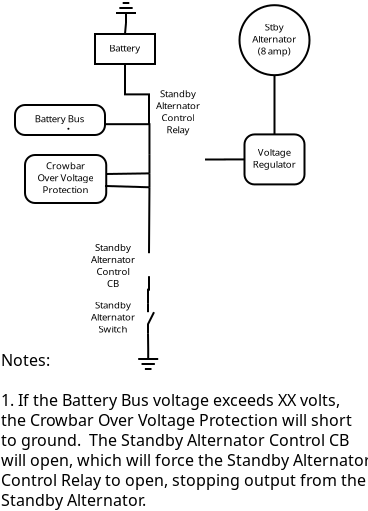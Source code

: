 <?xml version="1.0" encoding="UTF-8"?>
<dia:diagram xmlns:dia="http://www.lysator.liu.se/~alla/dia/">
  <dia:layer name="Background" visible="true">
    <dia:group>
      <dia:object type="Standard - Ellipse" version="0" id="O0">
        <dia:attribute name="obj_pos">
          <dia:point val="13.225,2.009"/>
        </dia:attribute>
        <dia:attribute name="obj_bb">
          <dia:rectangle val="13.175,1.959;16.775,5.559"/>
        </dia:attribute>
        <dia:attribute name="elem_corner">
          <dia:point val="13.225,2.009"/>
        </dia:attribute>
        <dia:attribute name="elem_width">
          <dia:real val="3.5"/>
        </dia:attribute>
        <dia:attribute name="elem_height">
          <dia:real val="3.5"/>
        </dia:attribute>
      </dia:object>
      <dia:object type="Standard - Text" version="0" id="O1">
        <dia:attribute name="obj_pos">
          <dia:point val="14.967,3.275"/>
        </dia:attribute>
        <dia:attribute name="obj_bb">
          <dia:rectangle val="13.742,2.775;16.192,4.725"/>
        </dia:attribute>
        <dia:attribute name="text">
          <dia:composite type="text">
            <dia:attribute name="string">
              <dia:string>#Stby
Alternator
(8 amp)#</dia:string>
            </dia:attribute>
            <dia:attribute name="font">
              <dia:font family="sans" style="0" name="Helvetica"/>
            </dia:attribute>
            <dia:attribute name="height">
              <dia:real val="0.6"/>
            </dia:attribute>
            <dia:attribute name="pos">
              <dia:point val="14.967,3.275"/>
            </dia:attribute>
            <dia:attribute name="color">
              <dia:color val="#000000"/>
            </dia:attribute>
            <dia:attribute name="alignment">
              <dia:enum val="1"/>
            </dia:attribute>
          </dia:composite>
        </dia:attribute>
      </dia:object>
    </dia:group>
    <dia:group>
      <dia:object type="Standard - Box" version="0" id="O2">
        <dia:attribute name="obj_pos">
          <dia:point val="13.475,8.471"/>
        </dia:attribute>
        <dia:attribute name="obj_bb">
          <dia:rectangle val="13.425,8.421;16.525,11.021"/>
        </dia:attribute>
        <dia:attribute name="elem_corner">
          <dia:point val="13.475,8.471"/>
        </dia:attribute>
        <dia:attribute name="elem_width">
          <dia:real val="3"/>
        </dia:attribute>
        <dia:attribute name="elem_height">
          <dia:real val="2.5"/>
        </dia:attribute>
        <dia:attribute name="show_background">
          <dia:boolean val="true"/>
        </dia:attribute>
        <dia:attribute name="corner_radius">
          <dia:real val="0.5"/>
        </dia:attribute>
      </dia:object>
      <dia:object type="Standard - Text" version="0" id="O3">
        <dia:attribute name="obj_pos">
          <dia:point val="14.967,9.538"/>
        </dia:attribute>
        <dia:attribute name="obj_bb">
          <dia:rectangle val="13.817,9.038;16.117,10.388"/>
        </dia:attribute>
        <dia:attribute name="text">
          <dia:composite type="text">
            <dia:attribute name="string">
              <dia:string>#Voltage
Regulator#</dia:string>
            </dia:attribute>
            <dia:attribute name="font">
              <dia:font family="sans" style="0" name="Helvetica"/>
            </dia:attribute>
            <dia:attribute name="height">
              <dia:real val="0.6"/>
            </dia:attribute>
            <dia:attribute name="pos">
              <dia:point val="14.967,9.538"/>
            </dia:attribute>
            <dia:attribute name="color">
              <dia:color val="#000000"/>
            </dia:attribute>
            <dia:attribute name="alignment">
              <dia:enum val="1"/>
            </dia:attribute>
          </dia:composite>
        </dia:attribute>
      </dia:object>
    </dia:group>
    <dia:object type="Standard - ZigZagLine" version="0" id="O4">
      <dia:attribute name="obj_pos">
        <dia:point val="14.975,5.509"/>
      </dia:attribute>
      <dia:attribute name="obj_bb">
        <dia:rectangle val="14.925,5.509;15.025,8.542"/>
      </dia:attribute>
      <dia:attribute name="orth_points">
        <dia:point val="14.975,5.509"/>
        <dia:point val="14.975,5.509"/>
        <dia:point val="14.975,8.471"/>
        <dia:point val="14.975,8.471"/>
      </dia:attribute>
      <dia:attribute name="orth_orient">
        <dia:enum val="0"/>
        <dia:enum val="1"/>
        <dia:enum val="0"/>
      </dia:attribute>
      <dia:connections>
        <dia:connection handle="0" to="O0" connection="6"/>
        <dia:connection handle="1" to="O2" connection="1"/>
      </dia:connections>
    </dia:object>
    <dia:object type="Standard - ZigZagLine" version="0" id="O5">
      <dia:attribute name="obj_pos">
        <dia:point val="11.501,9.725"/>
      </dia:attribute>
      <dia:attribute name="obj_bb">
        <dia:rectangle val="11.451,9.671;13.525,9.775"/>
      </dia:attribute>
      <dia:attribute name="orth_points">
        <dia:point val="11.501,9.725"/>
        <dia:point val="12.488,9.725"/>
        <dia:point val="12.488,9.721"/>
        <dia:point val="13.475,9.721"/>
      </dia:attribute>
      <dia:attribute name="orth_orient">
        <dia:enum val="0"/>
        <dia:enum val="1"/>
        <dia:enum val="0"/>
      </dia:attribute>
      <dia:connections>
        <dia:connection handle="0" to="O17" connection="3"/>
        <dia:connection handle="1" to="O2" connection="3"/>
      </dia:connections>
    </dia:object>
    <dia:group>
      <dia:object type="Standard - Box" version="0" id="O6">
        <dia:attribute name="obj_pos">
          <dia:point val="6,3.45"/>
        </dia:attribute>
        <dia:attribute name="obj_bb">
          <dia:rectangle val="5.95,3.4;9.05,5"/>
        </dia:attribute>
        <dia:attribute name="elem_corner">
          <dia:point val="6,3.45"/>
        </dia:attribute>
        <dia:attribute name="elem_width">
          <dia:real val="3"/>
        </dia:attribute>
        <dia:attribute name="elem_height">
          <dia:real val="1.5"/>
        </dia:attribute>
        <dia:attribute name="show_background">
          <dia:boolean val="true"/>
        </dia:attribute>
      </dia:object>
      <dia:object type="Standard - Text" version="0" id="O7">
        <dia:attribute name="obj_pos">
          <dia:point val="7.492,4.325"/>
        </dia:attribute>
        <dia:attribute name="obj_bb">
          <dia:rectangle val="6.592,3.825;8.392,4.575"/>
        </dia:attribute>
        <dia:attribute name="text">
          <dia:composite type="text">
            <dia:attribute name="string">
              <dia:string>#Battery#</dia:string>
            </dia:attribute>
            <dia:attribute name="font">
              <dia:font family="sans" style="0" name="Helvetica"/>
            </dia:attribute>
            <dia:attribute name="height">
              <dia:real val="0.6"/>
            </dia:attribute>
            <dia:attribute name="pos">
              <dia:point val="7.492,4.325"/>
            </dia:attribute>
            <dia:attribute name="color">
              <dia:color val="#000000"/>
            </dia:attribute>
            <dia:attribute name="alignment">
              <dia:enum val="1"/>
            </dia:attribute>
          </dia:composite>
        </dia:attribute>
      </dia:object>
    </dia:group>
    <dia:group>
      <dia:object type="Standard - Box" version="0" id="O8">
        <dia:attribute name="obj_pos">
          <dia:point val="2,7"/>
        </dia:attribute>
        <dia:attribute name="obj_bb">
          <dia:rectangle val="1.95,6.95;6.55,8.55"/>
        </dia:attribute>
        <dia:attribute name="elem_corner">
          <dia:point val="2,7"/>
        </dia:attribute>
        <dia:attribute name="elem_width">
          <dia:real val="4.5"/>
        </dia:attribute>
        <dia:attribute name="elem_height">
          <dia:real val="1.5"/>
        </dia:attribute>
        <dia:attribute name="show_background">
          <dia:boolean val="true"/>
        </dia:attribute>
        <dia:attribute name="corner_radius">
          <dia:real val="0.5"/>
        </dia:attribute>
      </dia:object>
      <dia:object type="Standard - Text" version="0" id="O9">
        <dia:attribute name="obj_pos">
          <dia:point val="4.242,7.867"/>
        </dia:attribute>
        <dia:attribute name="obj_bb">
          <dia:rectangle val="2.817,7.367;5.667,8.117"/>
        </dia:attribute>
        <dia:attribute name="text">
          <dia:composite type="text">
            <dia:attribute name="string">
              <dia:string>#Battery Bus#</dia:string>
            </dia:attribute>
            <dia:attribute name="font">
              <dia:font family="sans" style="0" name="Helvetica"/>
            </dia:attribute>
            <dia:attribute name="height">
              <dia:real val="0.6"/>
            </dia:attribute>
            <dia:attribute name="pos">
              <dia:point val="4.242,7.867"/>
            </dia:attribute>
            <dia:attribute name="color">
              <dia:color val="#000000"/>
            </dia:attribute>
            <dia:attribute name="alignment">
              <dia:enum val="1"/>
            </dia:attribute>
          </dia:composite>
        </dia:attribute>
      </dia:object>
    </dia:group>
    <dia:object type="Circuit - Ground" version="0" id="O10">
      <dia:attribute name="obj_pos">
        <dia:point val="7.05,1.9"/>
      </dia:attribute>
      <dia:attribute name="obj_bb">
        <dia:rectangle val="7.05,1.85;8.05,2.9"/>
      </dia:attribute>
      <dia:attribute name="elem_corner">
        <dia:point val="7.05,1.9"/>
      </dia:attribute>
      <dia:attribute name="elem_width">
        <dia:real val="1"/>
      </dia:attribute>
      <dia:attribute name="elem_height">
        <dia:real val="1"/>
      </dia:attribute>
      <dia:attribute name="line_width">
        <dia:real val="0.1"/>
      </dia:attribute>
      <dia:attribute name="line_colour">
        <dia:color val="#000000"/>
      </dia:attribute>
      <dia:attribute name="fill_colour">
        <dia:color val="#ffffff"/>
      </dia:attribute>
      <dia:attribute name="show_background">
        <dia:boolean val="true"/>
      </dia:attribute>
      <dia:attribute name="line_style">
        <dia:enum val="0"/>
        <dia:real val="1"/>
      </dia:attribute>
      <dia:attribute name="flip_horizontal">
        <dia:boolean val="false"/>
      </dia:attribute>
      <dia:attribute name="flip_vertical">
        <dia:boolean val="true"/>
      </dia:attribute>
    </dia:object>
    <dia:object type="Standard - Line" version="0" id="O11">
      <dia:attribute name="obj_pos">
        <dia:point val="7.5,3.45"/>
      </dia:attribute>
      <dia:attribute name="obj_bb">
        <dia:rectangle val="7.446,2.846;7.604,3.504"/>
      </dia:attribute>
      <dia:attribute name="conn_endpoints">
        <dia:point val="7.5,3.45"/>
        <dia:point val="7.55,2.9"/>
      </dia:attribute>
      <dia:attribute name="numcp">
        <dia:int val="1"/>
      </dia:attribute>
      <dia:connections>
        <dia:connection handle="0" to="O6" connection="1"/>
        <dia:connection handle="1" to="O10" connection="0"/>
      </dia:connections>
    </dia:object>
    <dia:object type="Electric - connpoint" version="0" id="O12">
      <dia:attribute name="obj_pos">
        <dia:point val="4.162,7.679"/>
      </dia:attribute>
      <dia:attribute name="obj_bb">
        <dia:rectangle val="4.127,7.644;5.215,8.731"/>
      </dia:attribute>
      <dia:attribute name="elem_corner">
        <dia:point val="4.162,7.679"/>
      </dia:attribute>
      <dia:attribute name="elem_width">
        <dia:real val="1.017"/>
      </dia:attribute>
      <dia:attribute name="elem_height">
        <dia:real val="1.017"/>
      </dia:attribute>
      <dia:attribute name="line_width">
        <dia:real val="0.1"/>
      </dia:attribute>
      <dia:attribute name="line_colour">
        <dia:color val="#000000"/>
      </dia:attribute>
      <dia:attribute name="fill_colour">
        <dia:color val="#ffffff"/>
      </dia:attribute>
      <dia:attribute name="show_background">
        <dia:boolean val="true"/>
      </dia:attribute>
      <dia:attribute name="line_style">
        <dia:enum val="0"/>
        <dia:real val="1"/>
      </dia:attribute>
      <dia:attribute name="flip_horizontal">
        <dia:boolean val="false"/>
      </dia:attribute>
      <dia:attribute name="flip_vertical">
        <dia:boolean val="false"/>
      </dia:attribute>
    </dia:object>
    <dia:object type="Standard - ZigZagLine" version="0" id="O13">
      <dia:attribute name="obj_pos">
        <dia:point val="6.5,7.75"/>
      </dia:attribute>
      <dia:attribute name="obj_bb">
        <dia:rectangle val="6.45,7.7;8.773,9.543"/>
      </dia:attribute>
      <dia:attribute name="orth_points">
        <dia:point val="6.5,7.75"/>
        <dia:point val="6.5,7.959"/>
        <dia:point val="8.723,7.959"/>
        <dia:point val="8.723,9.493"/>
      </dia:attribute>
      <dia:attribute name="orth_orient">
        <dia:enum val="1"/>
        <dia:enum val="0"/>
        <dia:enum val="1"/>
      </dia:attribute>
      <dia:attribute name="autorouting">
        <dia:boolean val="false"/>
      </dia:attribute>
      <dia:connections>
        <dia:connection handle="0" to="O8" connection="4"/>
        <dia:connection handle="1" to="O17" connection="2"/>
      </dia:connections>
    </dia:object>
    <dia:object type="Standard - ZigZagLine" version="0" id="O14">
      <dia:attribute name="obj_pos">
        <dia:point val="7.5,4.95"/>
      </dia:attribute>
      <dia:attribute name="obj_bb">
        <dia:rectangle val="7.45,4.9;8.75,8.037"/>
      </dia:attribute>
      <dia:attribute name="orth_points">
        <dia:point val="7.5,4.95"/>
        <dia:point val="7.5,6.469"/>
        <dia:point val="8.7,6.469"/>
        <dia:point val="8.7,7.987"/>
      </dia:attribute>
      <dia:attribute name="orth_orient">
        <dia:enum val="1"/>
        <dia:enum val="0"/>
        <dia:enum val="1"/>
      </dia:attribute>
      <dia:connections>
        <dia:connection handle="0" to="O6" connection="6"/>
      </dia:connections>
    </dia:object>
    <dia:group>
      <dia:object type="Electric - vcontact_o" version="0" id="O15">
        <dia:attribute name="obj_pos">
          <dia:point val="7.9,16.909"/>
        </dia:attribute>
        <dia:attribute name="obj_bb">
          <dia:rectangle val="7.825,16.873;9.435,18.444"/>
        </dia:attribute>
        <dia:attribute name="elem_corner">
          <dia:point val="7.9,16.909"/>
        </dia:attribute>
        <dia:attribute name="elem_width">
          <dia:real val="1.5"/>
        </dia:attribute>
        <dia:attribute name="elem_height">
          <dia:real val="1.5"/>
        </dia:attribute>
        <dia:attribute name="line_width">
          <dia:real val="0.1"/>
        </dia:attribute>
        <dia:attribute name="line_colour">
          <dia:color val="#000000"/>
        </dia:attribute>
        <dia:attribute name="fill_colour">
          <dia:color val="#ffffff"/>
        </dia:attribute>
        <dia:attribute name="show_background">
          <dia:boolean val="true"/>
        </dia:attribute>
        <dia:attribute name="line_style">
          <dia:enum val="0"/>
          <dia:real val="1"/>
        </dia:attribute>
        <dia:attribute name="text">
          <dia:composite type="text">
            <dia:attribute name="string">
              <dia:string>##</dia:string>
            </dia:attribute>
            <dia:attribute name="font">
              <dia:font family="sans" style="0" name="Helvetica"/>
            </dia:attribute>
            <dia:attribute name="height">
              <dia:real val="0.8"/>
            </dia:attribute>
            <dia:attribute name="pos">
              <dia:point val="7.825,17.909"/>
            </dia:attribute>
            <dia:attribute name="color">
              <dia:color val="#000000"/>
            </dia:attribute>
            <dia:attribute name="alignment">
              <dia:enum val="1"/>
            </dia:attribute>
          </dia:composite>
        </dia:attribute>
        <dia:attribute name="flip_horizontal">
          <dia:boolean val="false"/>
        </dia:attribute>
        <dia:attribute name="flip_vertical">
          <dia:boolean val="false"/>
        </dia:attribute>
      </dia:object>
      <dia:object type="Standard - Text" version="0" id="O16">
        <dia:attribute name="obj_pos">
          <dia:point val="6.9,17.175"/>
        </dia:attribute>
        <dia:attribute name="obj_bb">
          <dia:rectangle val="5.675,16.675;8.125,18.625"/>
        </dia:attribute>
        <dia:attribute name="text">
          <dia:composite type="text">
            <dia:attribute name="string">
              <dia:string>#Standby
Alternator
Switch#</dia:string>
            </dia:attribute>
            <dia:attribute name="font">
              <dia:font family="sans" style="0" name="Helvetica"/>
            </dia:attribute>
            <dia:attribute name="height">
              <dia:real val="0.6"/>
            </dia:attribute>
            <dia:attribute name="pos">
              <dia:point val="6.9,17.175"/>
            </dia:attribute>
            <dia:attribute name="color">
              <dia:color val="#000000"/>
            </dia:attribute>
            <dia:attribute name="alignment">
              <dia:enum val="1"/>
            </dia:attribute>
          </dia:composite>
        </dia:attribute>
      </dia:object>
    </dia:group>
    <dia:group>
      <dia:object type="Circuit - Relay" version="0" id="O17">
        <dia:attribute name="obj_pos">
          <dia:point val="6.05,6.959"/>
        </dia:attribute>
        <dia:attribute name="obj_bb">
          <dia:rectangle val="6.05,6.959;11.501,11.626"/>
        </dia:attribute>
        <dia:attribute name="elem_corner">
          <dia:point val="6.05,6.959"/>
        </dia:attribute>
        <dia:attribute name="elem_width">
          <dia:real val="5.451"/>
        </dia:attribute>
        <dia:attribute name="elem_height">
          <dia:real val="4.618"/>
        </dia:attribute>
        <dia:attribute name="line_width">
          <dia:real val="0.1"/>
        </dia:attribute>
        <dia:attribute name="line_colour">
          <dia:color val="#000000"/>
        </dia:attribute>
        <dia:attribute name="fill_colour">
          <dia:color val="#ffffff"/>
        </dia:attribute>
        <dia:attribute name="show_background">
          <dia:boolean val="true"/>
        </dia:attribute>
        <dia:attribute name="line_style">
          <dia:enum val="0"/>
          <dia:real val="1"/>
        </dia:attribute>
        <dia:attribute name="flip_horizontal">
          <dia:boolean val="false"/>
        </dia:attribute>
        <dia:attribute name="flip_vertical">
          <dia:boolean val="false"/>
        </dia:attribute>
      </dia:object>
      <dia:object type="Standard - Text" version="0" id="O18">
        <dia:attribute name="obj_pos">
          <dia:point val="10.145,6.609"/>
        </dia:attribute>
        <dia:attribute name="obj_bb">
          <dia:rectangle val="8.92,6.109;11.37,8.659"/>
        </dia:attribute>
        <dia:attribute name="text">
          <dia:composite type="text">
            <dia:attribute name="string">
              <dia:string>#Standby
Alternator
Control
Relay#</dia:string>
            </dia:attribute>
            <dia:attribute name="font">
              <dia:font family="sans" style="0" name="Helvetica"/>
            </dia:attribute>
            <dia:attribute name="height">
              <dia:real val="0.6"/>
            </dia:attribute>
            <dia:attribute name="pos">
              <dia:point val="10.145,6.609"/>
            </dia:attribute>
            <dia:attribute name="color">
              <dia:color val="#000000"/>
            </dia:attribute>
            <dia:attribute name="alignment">
              <dia:enum val="1"/>
            </dia:attribute>
          </dia:composite>
        </dia:attribute>
      </dia:object>
    </dia:group>
    <dia:object type="Standard - Line" version="0" id="O19">
      <dia:attribute name="obj_pos">
        <dia:point val="8.723,9.493"/>
      </dia:attribute>
      <dia:attribute name="obj_bb">
        <dia:rectangle val="8.673,9.443;8.773,10.469"/>
      </dia:attribute>
      <dia:attribute name="conn_endpoints">
        <dia:point val="8.723,9.493"/>
        <dia:point val="8.723,10.419"/>
      </dia:attribute>
      <dia:attribute name="numcp">
        <dia:int val="1"/>
      </dia:attribute>
      <dia:connections>
        <dia:connection handle="0" to="O17" connection="2"/>
        <dia:connection handle="1" to="O17" connection="0"/>
      </dia:connections>
    </dia:object>
    <dia:object type="Circuit - Ground" version="0" id="O20">
      <dia:attribute name="obj_pos">
        <dia:point val="8.16,19.2"/>
      </dia:attribute>
      <dia:attribute name="obj_bb">
        <dia:rectangle val="8.16,19.2;9.16,20.25"/>
      </dia:attribute>
      <dia:attribute name="elem_corner">
        <dia:point val="8.16,19.2"/>
      </dia:attribute>
      <dia:attribute name="elem_width">
        <dia:real val="1"/>
      </dia:attribute>
      <dia:attribute name="elem_height">
        <dia:real val="1"/>
      </dia:attribute>
      <dia:attribute name="line_width">
        <dia:real val="0.1"/>
      </dia:attribute>
      <dia:attribute name="line_colour">
        <dia:color val="#000000"/>
      </dia:attribute>
      <dia:attribute name="fill_colour">
        <dia:color val="#ffffff"/>
      </dia:attribute>
      <dia:attribute name="show_background">
        <dia:boolean val="true"/>
      </dia:attribute>
      <dia:attribute name="line_style">
        <dia:enum val="0"/>
        <dia:real val="1"/>
      </dia:attribute>
      <dia:attribute name="flip_horizontal">
        <dia:boolean val="false"/>
      </dia:attribute>
      <dia:attribute name="flip_vertical">
        <dia:boolean val="false"/>
      </dia:attribute>
    </dia:object>
    <dia:object type="Standard - ZigZagLine" version="0" id="O21">
      <dia:attribute name="obj_pos">
        <dia:point val="8.7,15.559"/>
      </dia:attribute>
      <dia:attribute name="obj_bb">
        <dia:rectangle val="8.6,15.509;8.75,16.959"/>
      </dia:attribute>
      <dia:attribute name="orth_points">
        <dia:point val="8.7,15.559"/>
        <dia:point val="8.7,16.234"/>
        <dia:point val="8.65,16.234"/>
        <dia:point val="8.65,16.909"/>
      </dia:attribute>
      <dia:attribute name="orth_orient">
        <dia:enum val="1"/>
        <dia:enum val="0"/>
        <dia:enum val="1"/>
      </dia:attribute>
      <dia:connections>
        <dia:connection handle="0" to="O23" connection="1"/>
        <dia:connection handle="1" to="O15" connection="0"/>
      </dia:connections>
    </dia:object>
    <dia:object type="Standard - Line" version="0" id="O22">
      <dia:attribute name="obj_pos">
        <dia:point val="8.65,18.409"/>
      </dia:attribute>
      <dia:attribute name="obj_bb">
        <dia:rectangle val="8.599,18.358;8.711,19.251"/>
      </dia:attribute>
      <dia:attribute name="conn_endpoints">
        <dia:point val="8.65,18.409"/>
        <dia:point val="8.66,19.2"/>
      </dia:attribute>
      <dia:attribute name="numcp">
        <dia:int val="1"/>
      </dia:attribute>
      <dia:connections>
        <dia:connection handle="0" to="O15" connection="1"/>
        <dia:connection handle="1" to="O20" connection="0"/>
      </dia:connections>
    </dia:object>
    <dia:group>
      <dia:object type="Circuit - CB" version="0" id="O23">
        <dia:attribute name="obj_pos">
          <dia:point val="8.7,14.409"/>
        </dia:attribute>
        <dia:attribute name="obj_bb">
          <dia:rectangle val="8.693,14.395;9.434,15.572"/>
        </dia:attribute>
        <dia:attribute name="elem_corner">
          <dia:point val="8.7,14.409"/>
        </dia:attribute>
        <dia:attribute name="elem_width">
          <dia:real val="0.719"/>
        </dia:attribute>
        <dia:attribute name="elem_height">
          <dia:real val="1.15"/>
        </dia:attribute>
        <dia:attribute name="line_width">
          <dia:real val="0.3"/>
        </dia:attribute>
        <dia:attribute name="line_colour">
          <dia:color val="#000000"/>
        </dia:attribute>
        <dia:attribute name="fill_colour">
          <dia:color val="#ffffff"/>
        </dia:attribute>
        <dia:attribute name="show_background">
          <dia:boolean val="false"/>
        </dia:attribute>
        <dia:attribute name="line_style">
          <dia:enum val="0"/>
          <dia:real val="1"/>
        </dia:attribute>
        <dia:attribute name="flip_horizontal">
          <dia:boolean val="false"/>
        </dia:attribute>
        <dia:attribute name="flip_vertical">
          <dia:boolean val="false"/>
        </dia:attribute>
      </dia:object>
      <dia:object type="Standard - Text" version="0" id="O24">
        <dia:attribute name="obj_pos">
          <dia:point val="6.9,14.3"/>
        </dia:attribute>
        <dia:attribute name="obj_bb">
          <dia:rectangle val="5.675,13.8;8.125,16.35"/>
        </dia:attribute>
        <dia:attribute name="text">
          <dia:composite type="text">
            <dia:attribute name="string">
              <dia:string>#Standby
Alternator
Control
CB#</dia:string>
            </dia:attribute>
            <dia:attribute name="font">
              <dia:font family="sans" style="0" name="Helvetica"/>
            </dia:attribute>
            <dia:attribute name="height">
              <dia:real val="0.6"/>
            </dia:attribute>
            <dia:attribute name="pos">
              <dia:point val="6.9,14.3"/>
            </dia:attribute>
            <dia:attribute name="color">
              <dia:color val="#000000"/>
            </dia:attribute>
            <dia:attribute name="alignment">
              <dia:enum val="1"/>
            </dia:attribute>
          </dia:composite>
        </dia:attribute>
      </dia:object>
    </dia:group>
    <dia:group>
      <dia:object type="Standard - Box" version="0" id="O25">
        <dia:attribute name="obj_pos">
          <dia:point val="2.5,9.5"/>
        </dia:attribute>
        <dia:attribute name="obj_bb">
          <dia:rectangle val="2.45,9.45;6.612,11.95"/>
        </dia:attribute>
        <dia:attribute name="elem_corner">
          <dia:point val="2.5,9.5"/>
        </dia:attribute>
        <dia:attribute name="elem_width">
          <dia:real val="4.062"/>
        </dia:attribute>
        <dia:attribute name="elem_height">
          <dia:real val="2.4"/>
        </dia:attribute>
        <dia:attribute name="show_background">
          <dia:boolean val="true"/>
        </dia:attribute>
        <dia:attribute name="corner_radius">
          <dia:real val="0.5"/>
        </dia:attribute>
      </dia:object>
      <dia:object type="Standard - Text" version="0" id="O26">
        <dia:attribute name="obj_pos">
          <dia:point val="4.523,10.217"/>
        </dia:attribute>
        <dia:attribute name="obj_bb">
          <dia:rectangle val="2.948,9.717;6.098,11.667"/>
        </dia:attribute>
        <dia:attribute name="text">
          <dia:composite type="text">
            <dia:attribute name="string">
              <dia:string>#Crowbar
Over Voltage
Protection#</dia:string>
            </dia:attribute>
            <dia:attribute name="font">
              <dia:font family="sans" style="0" name="Helvetica"/>
            </dia:attribute>
            <dia:attribute name="height">
              <dia:real val="0.6"/>
            </dia:attribute>
            <dia:attribute name="pos">
              <dia:point val="4.523,10.217"/>
            </dia:attribute>
            <dia:attribute name="color">
              <dia:color val="#000000"/>
            </dia:attribute>
            <dia:attribute name="alignment">
              <dia:enum val="1"/>
            </dia:attribute>
          </dia:composite>
        </dia:attribute>
      </dia:object>
    </dia:group>
    <dia:object type="Standard - Line" version="0" id="O27">
      <dia:attribute name="obj_pos">
        <dia:point val="8.723,10.419"/>
      </dia:attribute>
      <dia:attribute name="obj_bb">
        <dia:rectangle val="6.499,10.368;8.774,10.501"/>
      </dia:attribute>
      <dia:attribute name="conn_endpoints">
        <dia:point val="8.723,10.419"/>
        <dia:point val="6.55,10.45"/>
      </dia:attribute>
      <dia:attribute name="numcp">
        <dia:int val="1"/>
      </dia:attribute>
      <dia:connections>
        <dia:connection handle="0" to="O17" connection="0"/>
      </dia:connections>
    </dia:object>
    <dia:object type="Standard - Line" version="0" id="O28">
      <dia:attribute name="obj_pos">
        <dia:point val="8.723,11.114"/>
      </dia:attribute>
      <dia:attribute name="obj_bb">
        <dia:rectangle val="6.449,10.999;8.775,11.165"/>
      </dia:attribute>
      <dia:attribute name="conn_endpoints">
        <dia:point val="8.723,11.114"/>
        <dia:point val="6.5,11.05"/>
      </dia:attribute>
      <dia:attribute name="numcp">
        <dia:int val="1"/>
      </dia:attribute>
      <dia:connections>
        <dia:connection handle="0" to="O17" connection="1"/>
      </dia:connections>
    </dia:object>
    <dia:object type="Standard - Line" version="0" id="O29">
      <dia:attribute name="obj_pos">
        <dia:point val="8.723,10.419"/>
      </dia:attribute>
      <dia:attribute name="obj_bb">
        <dia:rectangle val="8.673,10.369;8.773,11.164"/>
      </dia:attribute>
      <dia:attribute name="conn_endpoints">
        <dia:point val="8.723,10.419"/>
        <dia:point val="8.723,11.114"/>
      </dia:attribute>
      <dia:attribute name="numcp">
        <dia:int val="1"/>
      </dia:attribute>
      <dia:connections>
        <dia:connection handle="0" to="O17" connection="0"/>
        <dia:connection handle="1" to="O17" connection="1"/>
      </dia:connections>
    </dia:object>
    <dia:object type="Standard - Line" version="0" id="O30">
      <dia:attribute name="obj_pos">
        <dia:point val="8.723,11.114"/>
      </dia:attribute>
      <dia:attribute name="obj_bb">
        <dia:rectangle val="8.65,11.063;8.774,14.459"/>
      </dia:attribute>
      <dia:attribute name="conn_endpoints">
        <dia:point val="8.723,11.114"/>
        <dia:point val="8.7,14.409"/>
      </dia:attribute>
      <dia:attribute name="numcp">
        <dia:int val="1"/>
      </dia:attribute>
      <dia:connections>
        <dia:connection handle="0" to="O17" connection="1"/>
        <dia:connection handle="1" to="O23" connection="0"/>
      </dia:connections>
    </dia:object>
    <dia:object type="Standard - Text" version="0" id="O31">
      <dia:attribute name="obj_pos">
        <dia:point val="1.3,20.05"/>
      </dia:attribute>
      <dia:attribute name="obj_bb">
        <dia:rectangle val="1.3,19.225;20.425,27.5"/>
      </dia:attribute>
      <dia:attribute name="text">
        <dia:composite type="text">
          <dia:attribute name="string">
            <dia:string>#Notes:

1. If the Battery Bus voltage exceeds XX volts, 
the Crowbar Over Voltage Protection will short 
to ground.  The Standby Alternator Control CB 
will open, which will force the Standby Alternator
Control Relay to open, stopping output from the 
Standby Alternator.#</dia:string>
          </dia:attribute>
          <dia:attribute name="font">
            <dia:font family="sans" style="0" name="Helvetica"/>
          </dia:attribute>
          <dia:attribute name="height">
            <dia:real val="1"/>
          </dia:attribute>
          <dia:attribute name="pos">
            <dia:point val="1.3,20.05"/>
          </dia:attribute>
          <dia:attribute name="color">
            <dia:color val="#000000"/>
          </dia:attribute>
          <dia:attribute name="alignment">
            <dia:enum val="0"/>
          </dia:attribute>
        </dia:composite>
      </dia:attribute>
    </dia:object>
  </dia:layer>
</dia:diagram>

